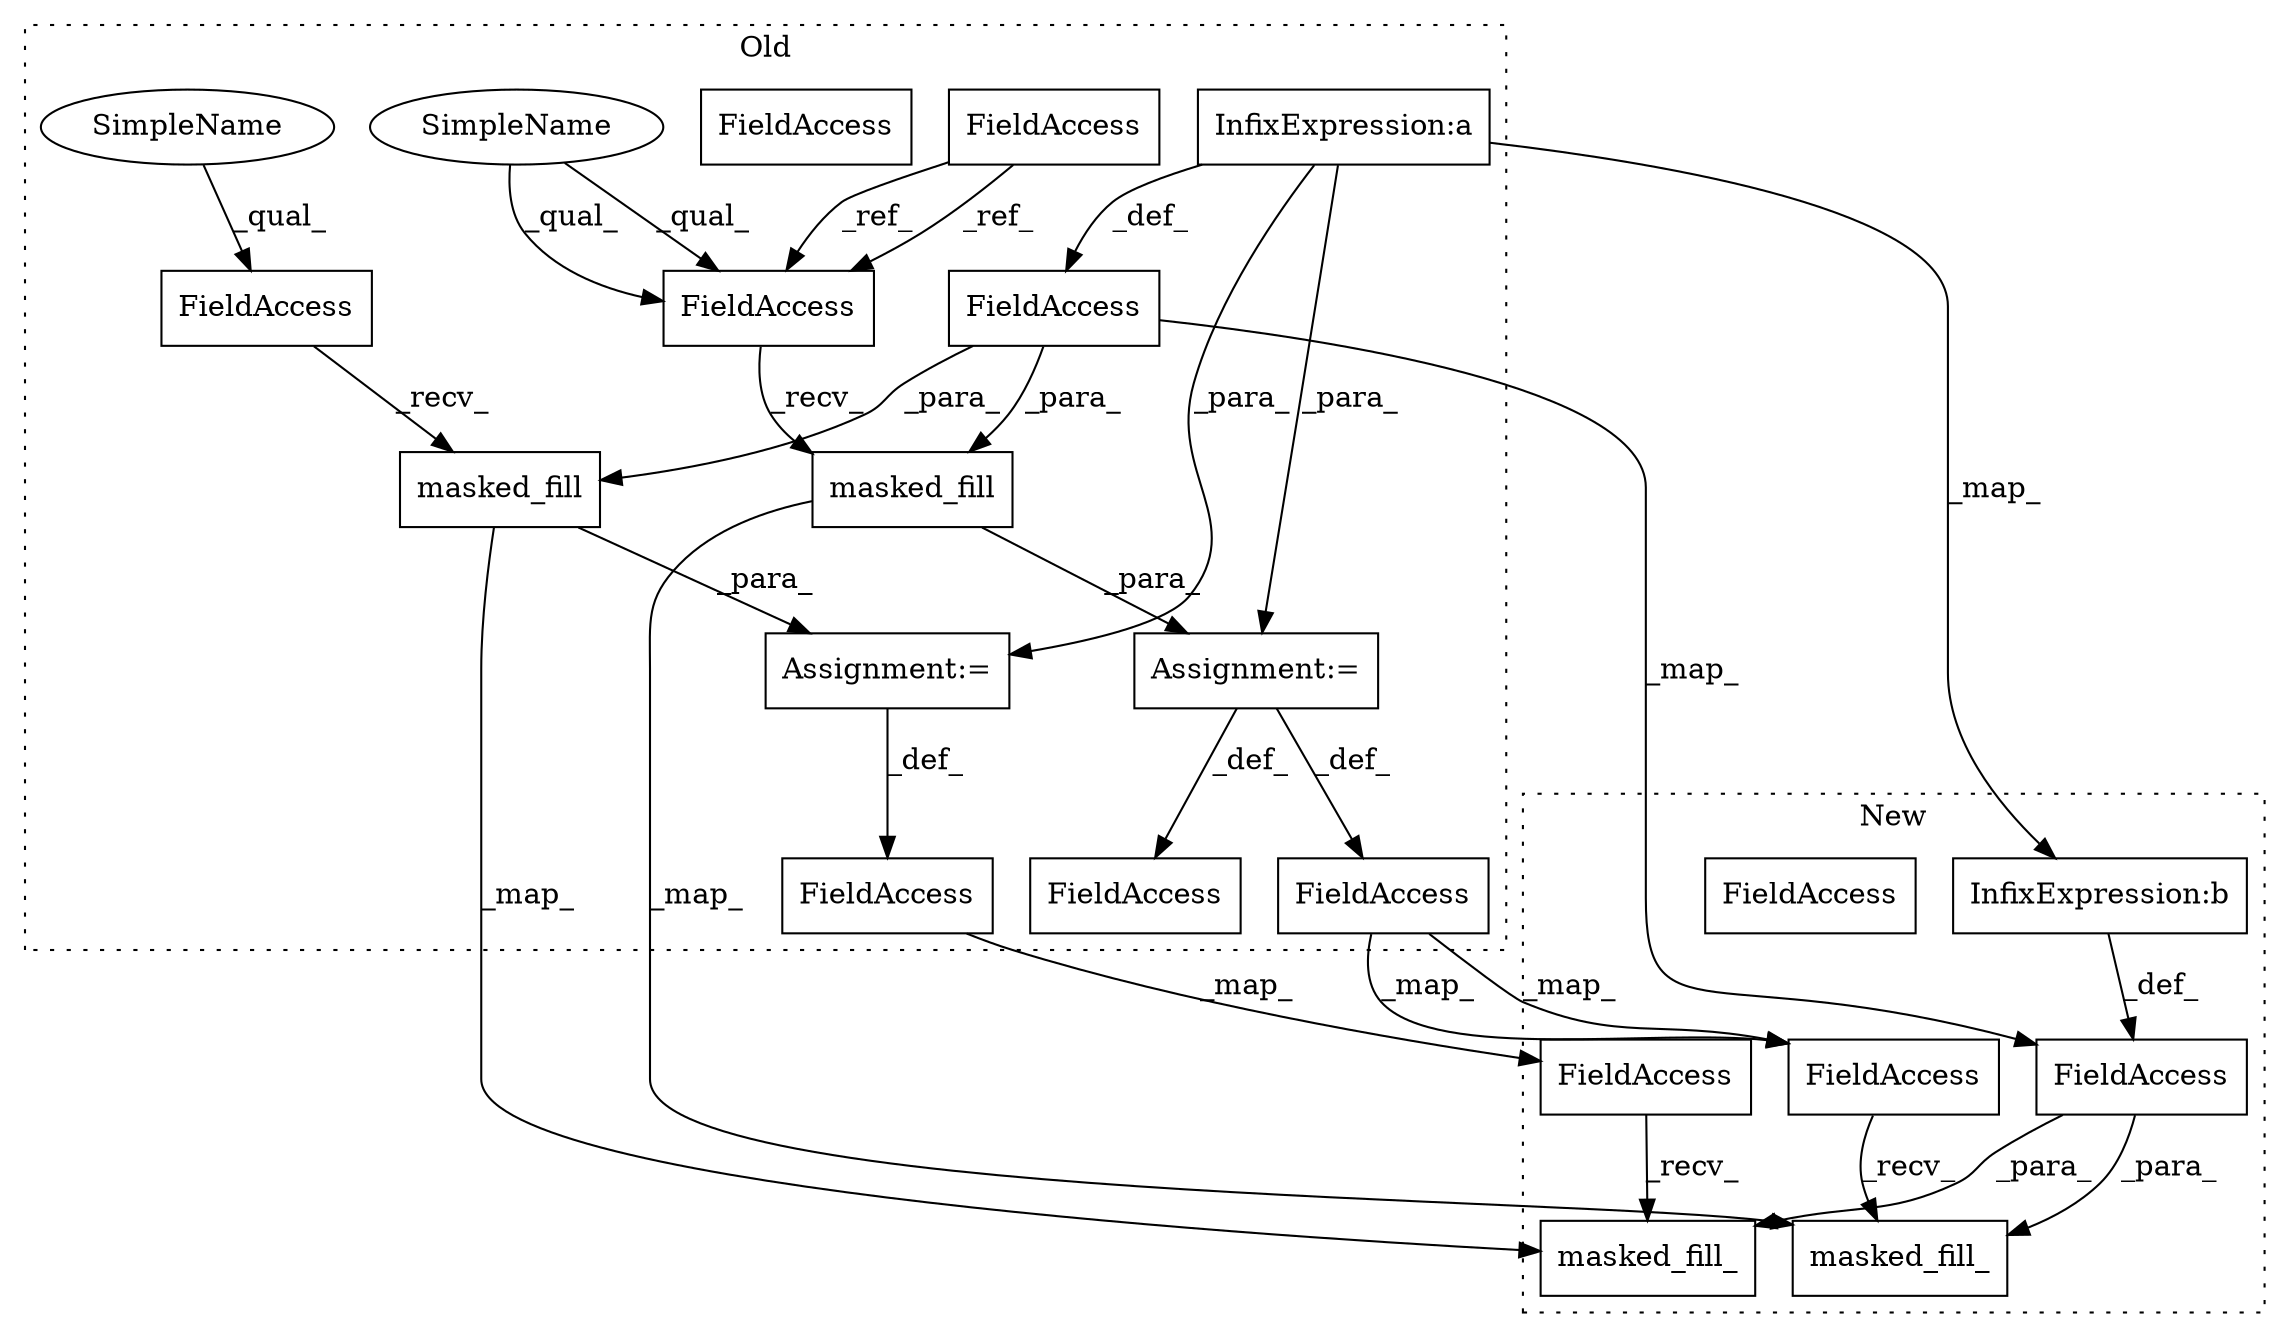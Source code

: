 digraph G {
subgraph cluster0 {
1 [label="masked_fill" a="32" s="6179,6209" l="12,1" shape="box"];
3 [label="FieldAccess" a="22" s="6161" l="17" shape="box"];
4 [label="Assignment:=" a="7" s="6160" l="1" shape="box"];
6 [label="FieldAccess" a="22" s="6143" l="17" shape="box"];
7 [label="InfixExpression:a" a="27" s="6109" l="3" shape="box"];
10 [label="masked_fill" a="32" s="6230,6259" l="12,1" shape="box"];
11 [label="FieldAccess" a="22" s="5898" l="6" shape="box"];
12 [label="FieldAccess" a="22" s="6513" l="6" shape="box"];
13 [label="Assignment:=" a="7" s="6222" l="1" shape="box"];
15 [label="FieldAccess" a="22" s="6063" l="6" shape="box"];
17 [label="FieldAccess" a="22" s="6216" l="6" shape="box"];
18 [label="FieldAccess" a="22" s="6223" l="6" shape="box"];
20 [label="FieldAccess" a="22" s="6223" l="6" shape="box"];
21 [label="SimpleName" a="42" s="6223" l="4" shape="ellipse"];
22 [label="SimpleName" a="42" s="6161" l="4" shape="ellipse"];
label = "Old";
style="dotted";
}
subgraph cluster1 {
2 [label="masked_fill_" a="32" s="7289,7320" l="13,1" shape="box"];
5 [label="FieldAccess" a="22" s="7271" l="17" shape="box"];
8 [label="InfixExpression:b" a="27" s="7237" l="3" shape="box"];
9 [label="masked_fill_" a="32" s="7334,7364" l="13,1" shape="box"];
14 [label="FieldAccess" a="22" s="7191" l="6" shape="box"];
16 [label="FieldAccess" a="22" s="7327" l="6" shape="box"];
19 [label="FieldAccess" a="22" s="7327" l="6" shape="box"];
label = "New";
style="dotted";
}
1 -> 2 [label="_map_"];
1 -> 4 [label="_para_"];
3 -> 1 [label="_recv_"];
4 -> 6 [label="_def_"];
5 -> 2 [label="_recv_"];
6 -> 5 [label="_map_"];
7 -> 8 [label="_map_"];
7 -> 13 [label="_para_"];
7 -> 4 [label="_para_"];
7 -> 15 [label="_def_"];
8 -> 14 [label="_def_"];
10 -> 13 [label="_para_"];
10 -> 9 [label="_map_"];
11 -> 20 [label="_ref_"];
11 -> 20 [label="_ref_"];
13 -> 12 [label="_def_"];
13 -> 17 [label="_def_"];
14 -> 9 [label="_para_"];
14 -> 2 [label="_para_"];
15 -> 1 [label="_para_"];
15 -> 10 [label="_para_"];
15 -> 14 [label="_map_"];
17 -> 19 [label="_map_"];
17 -> 19 [label="_map_"];
19 -> 9 [label="_recv_"];
20 -> 10 [label="_recv_"];
21 -> 20 [label="_qual_"];
21 -> 20 [label="_qual_"];
22 -> 3 [label="_qual_"];
}